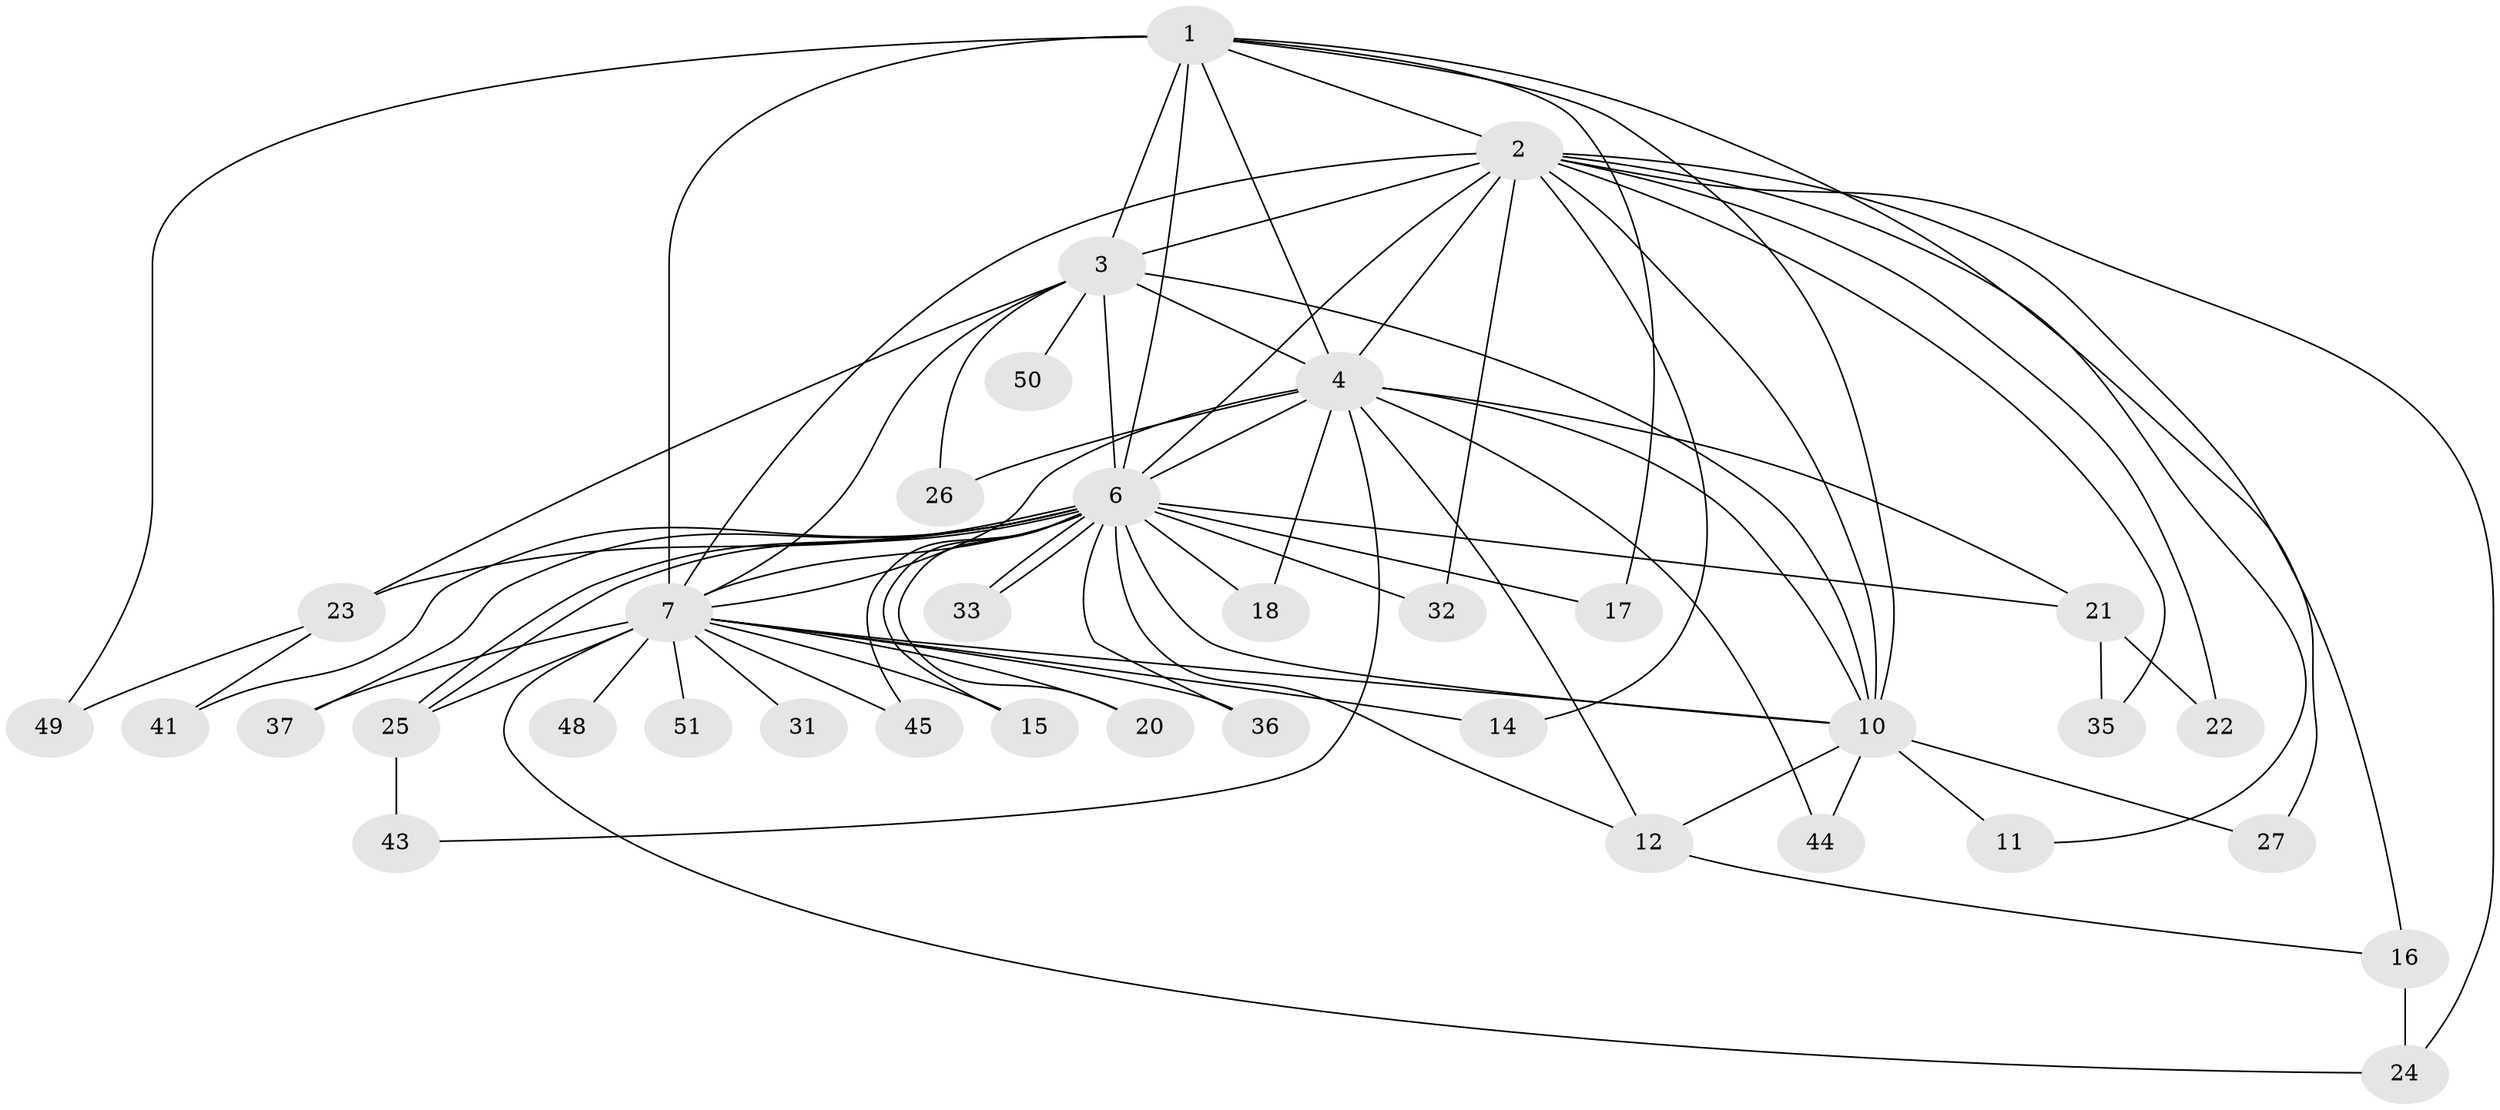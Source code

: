 // original degree distribution, {12: 0.0196078431372549, 18: 0.0196078431372549, 9: 0.0196078431372549, 15: 0.0392156862745098, 14: 0.0196078431372549, 20: 0.0196078431372549, 16: 0.0392156862745098, 17: 0.0196078431372549, 2: 0.5490196078431373, 4: 0.058823529411764705, 3: 0.1568627450980392, 5: 0.0392156862745098}
// Generated by graph-tools (version 1.1) at 2025/41/03/06/25 10:41:32]
// undirected, 36 vertices, 78 edges
graph export_dot {
graph [start="1"]
  node [color=gray90,style=filled];
  1 [super="+13"];
  2 [super="+19"];
  3 [super="+5"];
  4 [super="+30"];
  6 [super="+9"];
  7 [super="+8"];
  10 [super="+28"];
  11;
  12;
  14;
  15;
  16 [super="+38"];
  17;
  18 [super="+34"];
  20;
  21 [super="+29"];
  22;
  23 [super="+39"];
  24 [super="+42"];
  25 [super="+40"];
  26;
  27;
  31;
  32;
  33;
  35;
  36 [super="+47"];
  37;
  41;
  43 [super="+46"];
  44;
  45;
  48;
  49;
  50;
  51;
  1 -- 2;
  1 -- 3 [weight=2];
  1 -- 4;
  1 -- 6 [weight=2];
  1 -- 7 [weight=2];
  1 -- 10 [weight=2];
  1 -- 17;
  1 -- 49;
  1 -- 27;
  2 -- 3 [weight=2];
  2 -- 4;
  2 -- 6 [weight=2];
  2 -- 7 [weight=3];
  2 -- 10;
  2 -- 11;
  2 -- 14;
  2 -- 16 [weight=2];
  2 -- 22;
  2 -- 24;
  2 -- 32;
  2 -- 35;
  3 -- 4 [weight=2];
  3 -- 6 [weight=4];
  3 -- 7 [weight=4];
  3 -- 10 [weight=2];
  3 -- 50;
  3 -- 23 [weight=2];
  3 -- 26;
  4 -- 6 [weight=2];
  4 -- 7 [weight=2];
  4 -- 10;
  4 -- 18 [weight=2];
  4 -- 21;
  4 -- 26;
  4 -- 43 [weight=2];
  4 -- 44;
  4 -- 12;
  6 -- 7 [weight=4];
  6 -- 10 [weight=2];
  6 -- 15;
  6 -- 18;
  6 -- 20;
  6 -- 25;
  6 -- 25;
  6 -- 32;
  6 -- 33;
  6 -- 33;
  6 -- 37;
  6 -- 41;
  6 -- 36 [weight=2];
  6 -- 12;
  6 -- 45;
  6 -- 17;
  6 -- 21 [weight=2];
  6 -- 23;
  7 -- 10 [weight=2];
  7 -- 14;
  7 -- 24;
  7 -- 31 [weight=2];
  7 -- 36;
  7 -- 48 [weight=2];
  7 -- 51 [weight=2];
  7 -- 15;
  7 -- 20;
  7 -- 37;
  7 -- 45;
  7 -- 25;
  10 -- 11;
  10 -- 12;
  10 -- 27;
  10 -- 44;
  12 -- 16;
  16 -- 24;
  21 -- 22;
  21 -- 35;
  23 -- 41;
  23 -- 49;
  25 -- 43;
}
